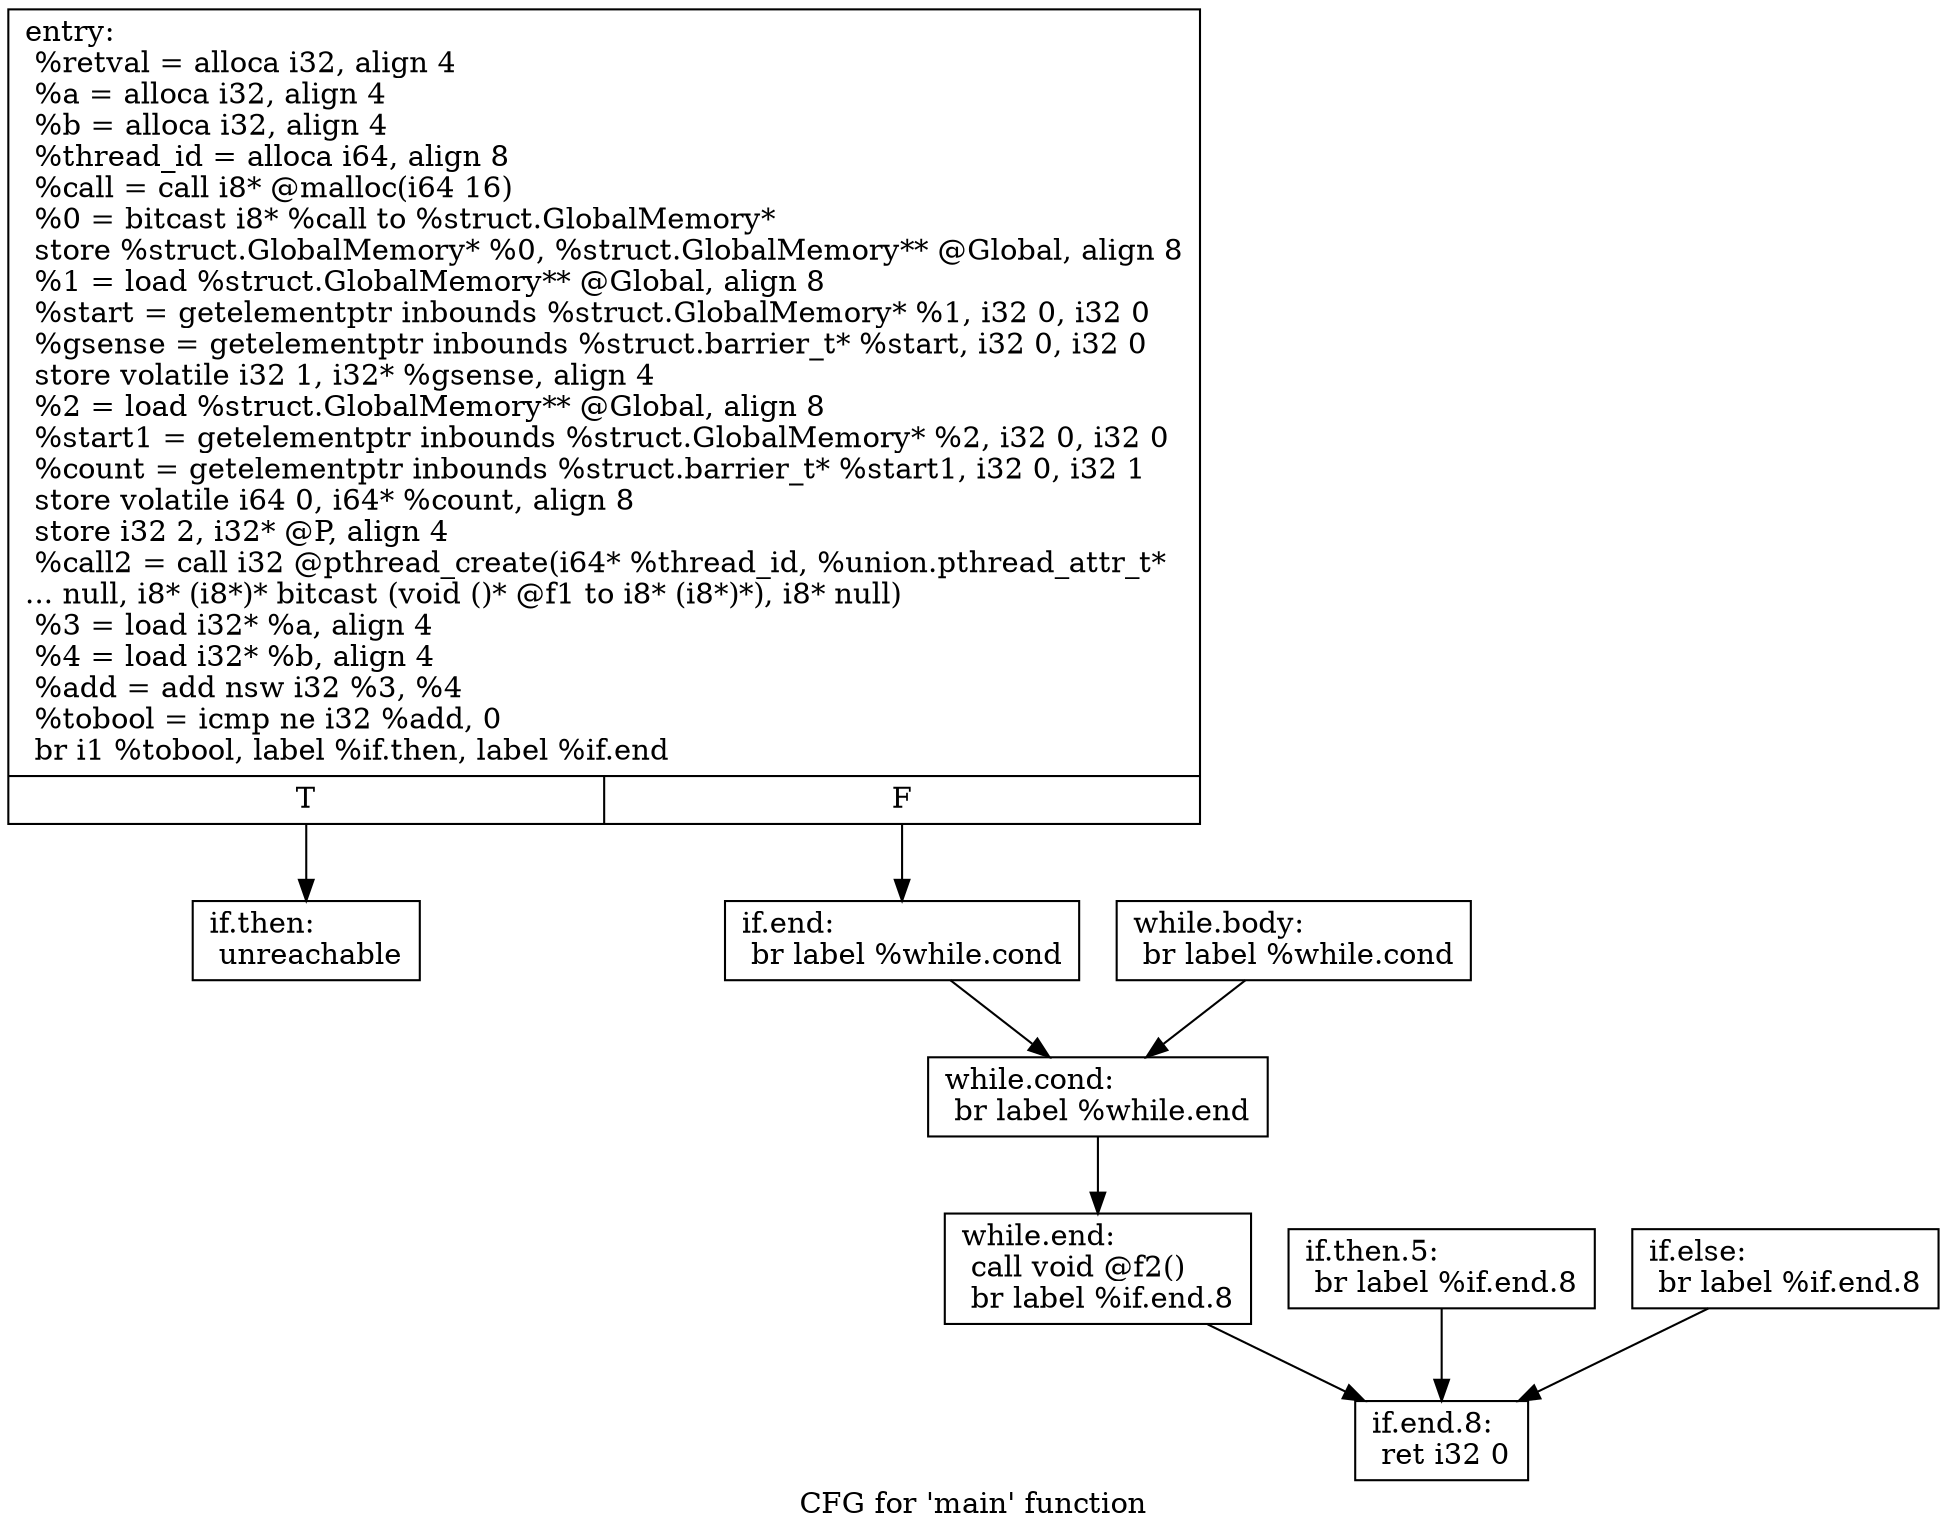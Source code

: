 digraph "CFG for 'main' function" {
	label="CFG for 'main' function";

	Node0x5e96c80 [shape=record,label="{entry:\l  %retval = alloca i32, align 4\l  %a = alloca i32, align 4\l  %b = alloca i32, align 4\l  %thread_id = alloca i64, align 8\l  %call = call i8* @malloc(i64 16)\l  %0 = bitcast i8* %call to %struct.GlobalMemory*\l  store %struct.GlobalMemory* %0, %struct.GlobalMemory** @Global, align 8\l  %1 = load %struct.GlobalMemory** @Global, align 8\l  %start = getelementptr inbounds %struct.GlobalMemory* %1, i32 0, i32 0\l  %gsense = getelementptr inbounds %struct.barrier_t* %start, i32 0, i32 0\l  store volatile i32 1, i32* %gsense, align 4\l  %2 = load %struct.GlobalMemory** @Global, align 8\l  %start1 = getelementptr inbounds %struct.GlobalMemory* %2, i32 0, i32 0\l  %count = getelementptr inbounds %struct.barrier_t* %start1, i32 0, i32 1\l  store volatile i64 0, i64* %count, align 8\l  store i32 2, i32* @P, align 4\l  %call2 = call i32 @pthread_create(i64* %thread_id, %union.pthread_attr_t*\l... null, i8* (i8*)* bitcast (void ()* @f1 to i8* (i8*)*), i8* null)\l  %3 = load i32* %a, align 4\l  %4 = load i32* %b, align 4\l  %add = add nsw i32 %3, %4\l  %tobool = icmp ne i32 %add, 0\l  br i1 %tobool, label %if.then, label %if.end\l|{<s0>T|<s1>F}}"];
	Node0x5e96c80:s0 -> Node0x5e96cd0;
	Node0x5e96c80:s1 -> Node0x5e96d20;
	Node0x5e96cd0 [shape=record,label="{if.then:                                          \l  unreachable\l}"];
	Node0x5e96d20 [shape=record,label="{if.end:                                           \l  br label %while.cond\l}"];
	Node0x5e96d20 -> Node0x5e96d70;
	Node0x5e96d70 [shape=record,label="{while.cond:                                       \l  br label %while.end\l}"];
	Node0x5e96d70 -> Node0x5e96e10;
	Node0x5e96dc0 [shape=record,label="{while.body:                                       \l  br label %while.cond\l}"];
	Node0x5e96dc0 -> Node0x5e96d70;
	Node0x5e96e10 [shape=record,label="{while.end:                                        \l  call void @f2()\l  br label %if.end.8\l}"];
	Node0x5e96e10 -> Node0x5e96f00;
	Node0x5e96e60 [shape=record,label="{if.then.5:                                        \l  br label %if.end.8\l}"];
	Node0x5e96e60 -> Node0x5e96f00;
	Node0x5e96eb0 [shape=record,label="{if.else:                                          \l  br label %if.end.8\l}"];
	Node0x5e96eb0 -> Node0x5e96f00;
	Node0x5e96f00 [shape=record,label="{if.end.8:                                         \l  ret i32 0\l}"];
}
